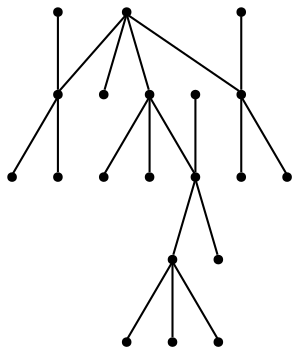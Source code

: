 graph {
  node [shape=point,comment="{\"directed\":false,\"doi\":\"10.1007/11618058_17\",\"figure\":\"4 (1)\"}"]

  v0 [pos="437.7064135174419,2190.004142125447"]
  v1 [pos="398.38660973837204,2241.8166955312086"]
  v2 [pos="334.68725358829937,2299.8791217803946"]
  v3 [pos="300.3683673237645,2196.8791802724195"]
  v4 [pos="356.31627906976746,2321.0041522979727"]
  v5 [pos="265.9869759493096,2251.8166700998936"]
  v6 [pos="211.03925724473112,2210.5666955312086"]
  v7 [pos="240.04464877816133,2195.9416548411045"]
  v8 [pos="461.9609238735465,2217.504103978474"]
  v9 [pos="451.458984375,2162.129131952921"]
  v10 [pos="403.63758743640983,2163.6292616526275"]
  v11 [pos="419.95311023800866,2262.3791853586827"]
  v12 [pos="380.82082576308136,2207.6916853586827"]
  v13 [pos="338.43794967296515,2205.6292057037344"]
  v14 [pos="307.1196266351744,2320.3167120615635"]
  v15 [pos="320.93470657703483,2231.3167413075757"]
  v16 [pos="279.1144122456395,2161.816644668578"]
  v17 [pos="244.92056004723838,2279.629182815551"]
  v18 [pos="196.16148710029069,2239.004182815551"]
  v19 [pos="190.03534645257994,2182.129144668578"]

  v0 -- v8 [id="-1",pos="437.7064135174419,2190.004142125447 443.93675054505815,2194.3417072296133 448.63761809593024,2198.329083124796 452.82588571947673,2202.9125690460196 454.6387445494186,2204.8542499542227 456.3765670421512,2207.704083124796 457.77265625,2209.962638219197 458.68949854651163,2211.6126219431553 458.68949854651163,2211.6126219431553 458.68949854651163,2211.6126219431553 459.60634084302325,2213.441642125447 459.60634084302325,2213.441642125447 459.60634084302325,2213.441642125447 461.9609238735465,2217.504103978474 461.9609238735465,2217.504103978474 461.9609238735465,2217.504103978474"]
  v0 -- v10 [id="-4",pos="437.7064135174419,2190.004142125447 431.69279160610466,2183.6915810902906 425.9375681322674,2178.770875930785 419.8572719840116,2173.9791075388584 417.03590570494185,2171.766583124796 414.1312045784884,2169.804048538207 411.0639671148256,2167.9373900095616 409.326144622093,2166.929292678832 409.326144622093,2166.929292678832 409.326144622093,2166.929292678832 407.6758221293605,2165.920941034952 407.6758221293605,2165.920941034952 407.6758221293605,2165.920941034952 403.63758743640983,2163.6292616526275 403.63758743640983,2163.6292616526275 403.63758743640983,2163.6292616526275"]
  v6 -- v18 [id="-5",pos="211.03925724473112,2210.5666955312086 196.16148710029069,2239.004182815551 196.16148710029069,2239.004182815551 196.16148710029069,2239.004182815551"]
  v1 -- v0 [id="-6",pos="398.38660973837204,2241.8166955312086 418.0985919331395,2223.4249591827383 425.6124954578488,2214.7750059763584 437.7064135174419,2190.004142125447"]
  v13 -- v3 [id="-7",pos="338.43794967296515,2205.6292057037344 333.8621002906977,2202.9125690460196 333.8621002906977,2202.9125690460196 333.8621002906977,2202.9125690460196 331.93675054505815,2201.816733678181 331.93675054505815,2201.816733678181 331.93675054505815,2201.816733678181 328.8486555232558,2200.2916177113843 325.98980287063955,2198.7375100453687 322.5974927325581,2197.970755894978 315.95044967296514,2196.4001178741446 308.1114734738372,2196.670707066853 300.3683673237645,2196.8791802724195"]
  v12 -- v1 [id="-14",pos="380.82082576308136,2207.6916853586827 381.85019077034883,2211.245902379353 381.85019077034883,2211.245902379353 381.85019077034883,2211.245902379353 382.49197401889535,2213.0792458852125 382.49197401889535,2213.0792458852125 382.49197401889535,2213.0792458852125 383.22545421511626,2214.908266067504 383.22545421511626,2214.908266067504 383.22545421511626,2214.908266067504 384.317328306686,2218.33742459615 385.8009175145349,2221.6000080108633 387.4387445494186,2224.795707066853 389.2765625,2228.2541116078687 391.2561228197674,2231.0251077016187 398.38660973837204,2241.8166955312086"]
  v1 -- v11 [id="-17",pos="398.38660973837204,2241.8166955312086 419.95311023800866,2262.3791853586827 419.95311023800866,2262.3791853586827 419.95311023800866,2262.3791853586827"]
  v3 -- v15 [id="-25",pos="300.3683673237645,2196.8791802724195 320.93470657703483,2231.3167413075757 320.93470657703483,2231.3167413075757 320.93470657703483,2231.3167413075757"]
  v3 -- v16 [id="-26",pos="300.3683673237645,2196.8791802724195 279.1144122456395,2161.816644668578 279.1144122456395,2161.816644668578 279.1144122456395,2161.816644668578"]
  v5 -- v17 [id="-27",pos="265.9869759493096,2251.8166700998936 244.92056004723838,2279.629182815551 244.92056004723838,2279.629182815551 244.92056004723838,2279.629182815551"]
  v0 -- v9 [id="-28",pos="437.7064135174419,2190.004142125447 451.458984375,2162.129131952921 451.458984375,2162.129131952921 451.458984375,2162.129131952921"]
  v19 -- v6 [id="-30",pos="190.03534645257994,2182.129144668578 191.81901344476745,2185.791699091593 191.81901344476745,2185.791699091593 191.81901344476745,2185.791699091593 192.7316905886628,2187.4376138051343 192.7316905886628,2187.4376138051343 192.7316905886628,2187.4376138051343 194.56535928415698,2190.7332579294834 194.56535928415698,2190.7332579294834 194.56535928415698,2190.7332579294834 195.39050463299418,2192.1998818715406 195.39050463299418,2192.1998818715406 195.39050463299418,2192.1998818715406 196.2115007267442,2193.5749530792227 196.2115007267442,2193.5749530792227 196.2115007267442,2193.5749530792227 197.67009901889534,2195.900138219197 199.74548964389535,2198.708264032999 201.61667650799419,2200.716574986775 208.46793922601745,2207.962465286254 210.04740643168606,2210.5958779652906 211.03925724473112,2210.5666955312086"]
  v6 -- v7 [id="-32",pos="211.03925724473112,2210.5666955312086 223.2081917696221,2200.2750873565665 224.8751589752907,2197.233247756957 240.04464877816133,2195.9416548411045"]
  v5 -- v3 [id="-33",pos="265.9869759493096,2251.8166700998936 277.1848973473837,2233.2373778025303 288.14525799418607,2214.816713333129 300.3683673237645,2196.8791802724195"]
  v5 -- v6 [id="-34",pos="265.9869759493096,2251.8166700998936 250.2215434229651,2239.3251260121656 235.0770644077035,2226.8042723337803 211.03925724473112,2210.5666955312086"]
  v5 -- v2 [id="-35",pos="265.9869759493096,2251.8166700998936 287.3138885382441,2266.77949747427 313.21870896109306,2282.2790610714774 334.68725358829937,2299.8791217803946"]
  v2 -- v4 [id="-36",pos="334.68725358829937,2299.8791217803946 342.17288963316616,2306.579446902937 349.2517242343355,2313.334932249245 356.31627906976746,2321.0041522979727"]
  v2 -- v1 [id="-39",pos="334.68725358829937,2299.8791217803946 358.09161973110463,2281.324942906697 377.25768077761626,2265.158255894978 398.38660973837204,2241.8166955312086"]
  v2 -- v14 [id="-42",pos="334.68725358829937,2299.8791217803946 307.1196266351744,2320.3167120615635 307.1196266351744,2320.3167120615635 307.1196266351744,2320.3167120615635"]
}